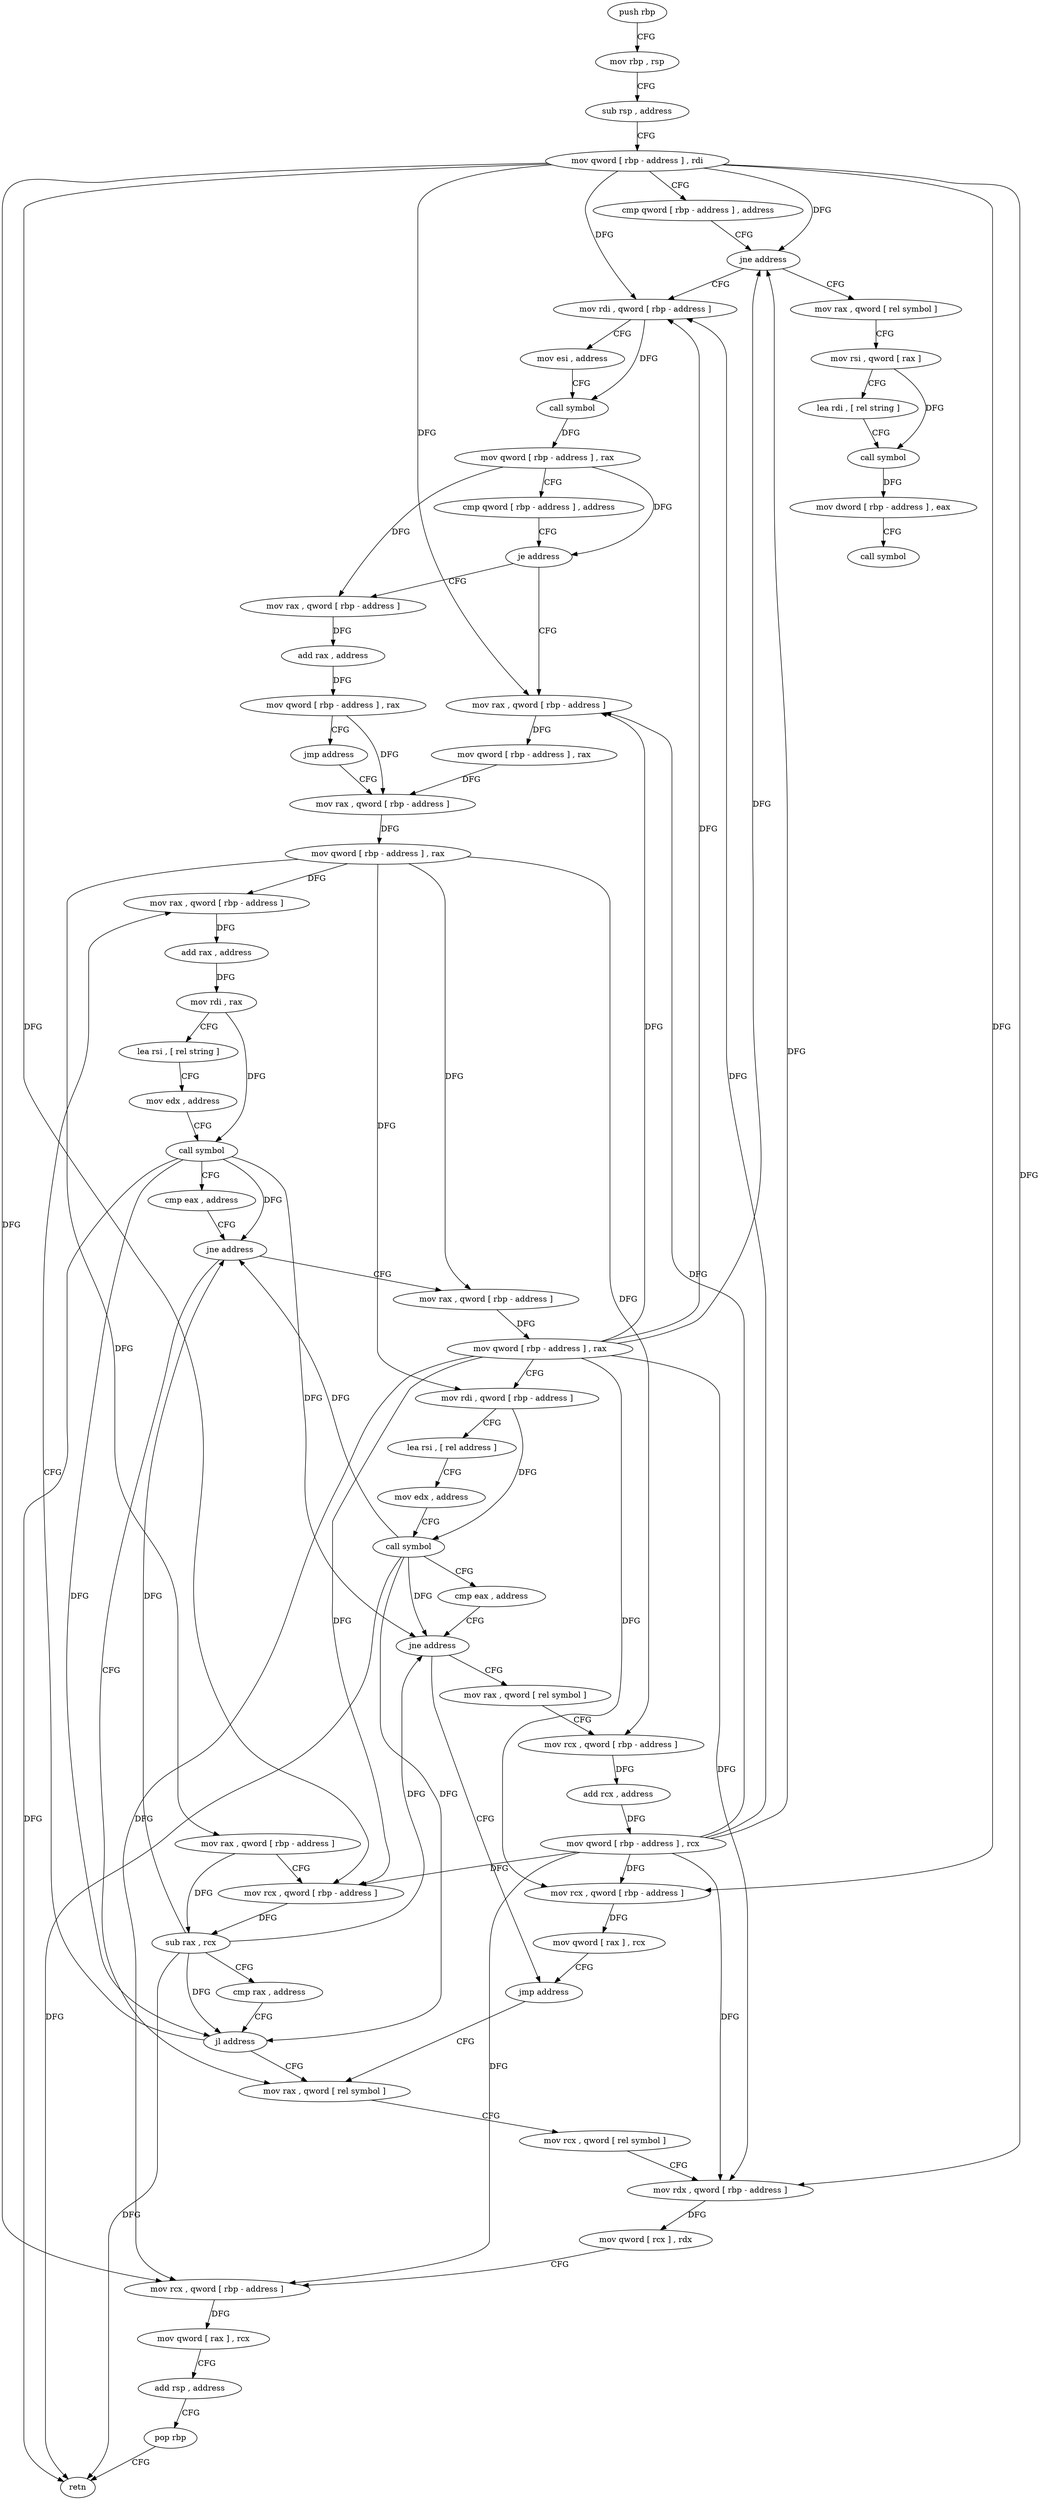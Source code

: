 digraph "func" {
"369808" [label = "push rbp" ]
"369809" [label = "mov rbp , rsp" ]
"369812" [label = "sub rsp , address" ]
"369816" [label = "mov qword [ rbp - address ] , rdi" ]
"369820" [label = "cmp qword [ rbp - address ] , address" ]
"369825" [label = "jne address" ]
"369861" [label = "mov rdi , qword [ rbp - address ]" ]
"369831" [label = "mov rax , qword [ rel symbol ]" ]
"369865" [label = "mov esi , address" ]
"369870" [label = "call symbol" ]
"369875" [label = "mov qword [ rbp - address ] , rax" ]
"369879" [label = "cmp qword [ rbp - address ] , address" ]
"369884" [label = "je address" ]
"369909" [label = "mov rax , qword [ rbp - address ]" ]
"369890" [label = "mov rax , qword [ rbp - address ]" ]
"369838" [label = "mov rsi , qword [ rax ]" ]
"369841" [label = "lea rdi , [ rel string ]" ]
"369848" [label = "call symbol" ]
"369853" [label = "mov dword [ rbp - address ] , eax" ]
"369856" [label = "call symbol" ]
"369913" [label = "mov qword [ rbp - address ] , rax" ]
"369917" [label = "mov rax , qword [ rbp - address ]" ]
"369894" [label = "add rax , address" ]
"369900" [label = "mov qword [ rbp - address ] , rax" ]
"369904" [label = "jmp address" ]
"370057" [label = "mov rax , qword [ rel symbol ]" ]
"370064" [label = "mov rcx , qword [ rel symbol ]" ]
"370071" [label = "mov rdx , qword [ rbp - address ]" ]
"370075" [label = "mov qword [ rcx ] , rdx" ]
"370078" [label = "mov rcx , qword [ rbp - address ]" ]
"370082" [label = "mov qword [ rax ] , rcx" ]
"370085" [label = "add rsp , address" ]
"370089" [label = "pop rbp" ]
"370090" [label = "retn" ]
"369946" [label = "mov rax , qword [ rbp - address ]" ]
"369950" [label = "add rax , address" ]
"369956" [label = "mov rdi , rax" ]
"369959" [label = "lea rsi , [ rel string ]" ]
"369966" [label = "mov edx , address" ]
"369971" [label = "call symbol" ]
"369976" [label = "cmp eax , address" ]
"369979" [label = "jne address" ]
"369985" [label = "mov rax , qword [ rbp - address ]" ]
"369921" [label = "mov qword [ rbp - address ] , rax" ]
"369925" [label = "mov rax , qword [ rbp - address ]" ]
"369929" [label = "mov rcx , qword [ rbp - address ]" ]
"369933" [label = "sub rax , rcx" ]
"369936" [label = "cmp rax , address" ]
"369940" [label = "jl address" ]
"369989" [label = "mov qword [ rbp - address ] , rax" ]
"369993" [label = "mov rdi , qword [ rbp - address ]" ]
"369997" [label = "lea rsi , [ rel address ]" ]
"370004" [label = "mov edx , address" ]
"370009" [label = "call symbol" ]
"370014" [label = "cmp eax , address" ]
"370017" [label = "jne address" ]
"370052" [label = "jmp address" ]
"370023" [label = "mov rax , qword [ rel symbol ]" ]
"370030" [label = "mov rcx , qword [ rbp - address ]" ]
"370034" [label = "add rcx , address" ]
"370041" [label = "mov qword [ rbp - address ] , rcx" ]
"370045" [label = "mov rcx , qword [ rbp - address ]" ]
"370049" [label = "mov qword [ rax ] , rcx" ]
"369808" -> "369809" [ label = "CFG" ]
"369809" -> "369812" [ label = "CFG" ]
"369812" -> "369816" [ label = "CFG" ]
"369816" -> "369820" [ label = "CFG" ]
"369816" -> "369825" [ label = "DFG" ]
"369816" -> "369861" [ label = "DFG" ]
"369816" -> "369909" [ label = "DFG" ]
"369816" -> "369929" [ label = "DFG" ]
"369816" -> "370071" [ label = "DFG" ]
"369816" -> "370078" [ label = "DFG" ]
"369816" -> "370045" [ label = "DFG" ]
"369820" -> "369825" [ label = "CFG" ]
"369825" -> "369861" [ label = "CFG" ]
"369825" -> "369831" [ label = "CFG" ]
"369861" -> "369865" [ label = "CFG" ]
"369861" -> "369870" [ label = "DFG" ]
"369831" -> "369838" [ label = "CFG" ]
"369865" -> "369870" [ label = "CFG" ]
"369870" -> "369875" [ label = "DFG" ]
"369875" -> "369879" [ label = "CFG" ]
"369875" -> "369884" [ label = "DFG" ]
"369875" -> "369890" [ label = "DFG" ]
"369879" -> "369884" [ label = "CFG" ]
"369884" -> "369909" [ label = "CFG" ]
"369884" -> "369890" [ label = "CFG" ]
"369909" -> "369913" [ label = "DFG" ]
"369890" -> "369894" [ label = "DFG" ]
"369838" -> "369841" [ label = "CFG" ]
"369838" -> "369848" [ label = "DFG" ]
"369841" -> "369848" [ label = "CFG" ]
"369848" -> "369853" [ label = "DFG" ]
"369853" -> "369856" [ label = "CFG" ]
"369913" -> "369917" [ label = "DFG" ]
"369917" -> "369921" [ label = "DFG" ]
"369894" -> "369900" [ label = "DFG" ]
"369900" -> "369904" [ label = "CFG" ]
"369900" -> "369917" [ label = "DFG" ]
"369904" -> "369917" [ label = "CFG" ]
"370057" -> "370064" [ label = "CFG" ]
"370064" -> "370071" [ label = "CFG" ]
"370071" -> "370075" [ label = "DFG" ]
"370075" -> "370078" [ label = "CFG" ]
"370078" -> "370082" [ label = "DFG" ]
"370082" -> "370085" [ label = "CFG" ]
"370085" -> "370089" [ label = "CFG" ]
"370089" -> "370090" [ label = "CFG" ]
"369946" -> "369950" [ label = "DFG" ]
"369950" -> "369956" [ label = "DFG" ]
"369956" -> "369959" [ label = "CFG" ]
"369956" -> "369971" [ label = "DFG" ]
"369959" -> "369966" [ label = "CFG" ]
"369966" -> "369971" [ label = "CFG" ]
"369971" -> "369976" [ label = "CFG" ]
"369971" -> "369940" [ label = "DFG" ]
"369971" -> "370090" [ label = "DFG" ]
"369971" -> "369979" [ label = "DFG" ]
"369971" -> "370017" [ label = "DFG" ]
"369976" -> "369979" [ label = "CFG" ]
"369979" -> "370057" [ label = "CFG" ]
"369979" -> "369985" [ label = "CFG" ]
"369985" -> "369989" [ label = "DFG" ]
"369921" -> "369925" [ label = "DFG" ]
"369921" -> "369946" [ label = "DFG" ]
"369921" -> "369985" [ label = "DFG" ]
"369921" -> "369993" [ label = "DFG" ]
"369921" -> "370030" [ label = "DFG" ]
"369925" -> "369929" [ label = "CFG" ]
"369925" -> "369933" [ label = "DFG" ]
"369929" -> "369933" [ label = "DFG" ]
"369933" -> "369936" [ label = "CFG" ]
"369933" -> "369940" [ label = "DFG" ]
"369933" -> "370090" [ label = "DFG" ]
"369933" -> "369979" [ label = "DFG" ]
"369933" -> "370017" [ label = "DFG" ]
"369936" -> "369940" [ label = "CFG" ]
"369940" -> "370057" [ label = "CFG" ]
"369940" -> "369946" [ label = "CFG" ]
"369989" -> "369993" [ label = "CFG" ]
"369989" -> "369825" [ label = "DFG" ]
"369989" -> "369861" [ label = "DFG" ]
"369989" -> "369909" [ label = "DFG" ]
"369989" -> "369929" [ label = "DFG" ]
"369989" -> "370071" [ label = "DFG" ]
"369989" -> "370078" [ label = "DFG" ]
"369989" -> "370045" [ label = "DFG" ]
"369993" -> "369997" [ label = "CFG" ]
"369993" -> "370009" [ label = "DFG" ]
"369997" -> "370004" [ label = "CFG" ]
"370004" -> "370009" [ label = "CFG" ]
"370009" -> "370014" [ label = "CFG" ]
"370009" -> "369940" [ label = "DFG" ]
"370009" -> "369979" [ label = "DFG" ]
"370009" -> "370090" [ label = "DFG" ]
"370009" -> "370017" [ label = "DFG" ]
"370014" -> "370017" [ label = "CFG" ]
"370017" -> "370052" [ label = "CFG" ]
"370017" -> "370023" [ label = "CFG" ]
"370052" -> "370057" [ label = "CFG" ]
"370023" -> "370030" [ label = "CFG" ]
"370030" -> "370034" [ label = "DFG" ]
"370034" -> "370041" [ label = "DFG" ]
"370041" -> "370045" [ label = "DFG" ]
"370041" -> "369825" [ label = "DFG" ]
"370041" -> "369861" [ label = "DFG" ]
"370041" -> "369909" [ label = "DFG" ]
"370041" -> "369929" [ label = "DFG" ]
"370041" -> "370071" [ label = "DFG" ]
"370041" -> "370078" [ label = "DFG" ]
"370045" -> "370049" [ label = "DFG" ]
"370049" -> "370052" [ label = "CFG" ]
}
